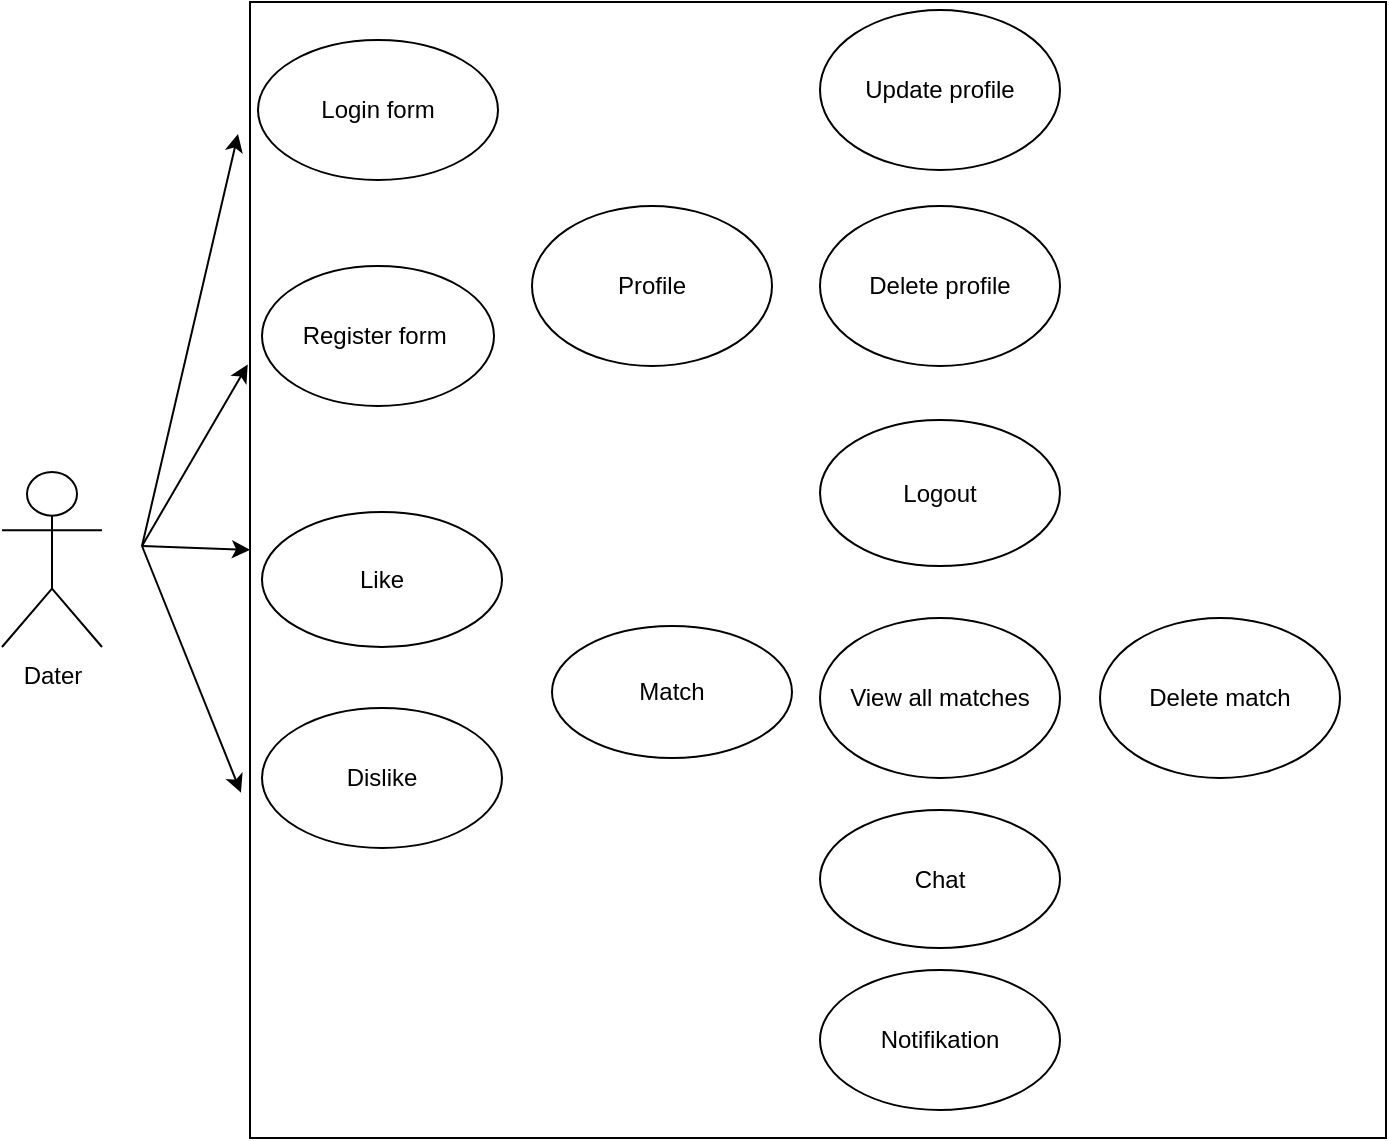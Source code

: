 <mxfile version="13.10.5" type="github">
  <diagram id="UirMYvW_ZUUZt_L3pnge" name="Page-1">
    <mxGraphModel dx="856" dy="683" grid="0" gridSize="10" guides="1" tooltips="1" connect="1" arrows="1" fold="1" page="0" pageScale="1" pageWidth="827" pageHeight="1169" math="0" shadow="0">
      <root>
        <mxCell id="0" />
        <mxCell id="1" parent="0" />
        <mxCell id="O0WsHOWS9YiPoHXF9GT2-6" value="Dater" style="shape=umlActor;verticalLabelPosition=bottom;verticalAlign=top;html=1;outlineConnect=0;" vertex="1" parent="1">
          <mxGeometry x="10" y="243" width="50" height="87.5" as="geometry" />
        </mxCell>
        <mxCell id="O0WsHOWS9YiPoHXF9GT2-15" value="" style="whiteSpace=wrap;html=1;aspect=fixed;" vertex="1" parent="1">
          <mxGeometry x="134" y="8" width="568" height="568" as="geometry" />
        </mxCell>
        <mxCell id="O0WsHOWS9YiPoHXF9GT2-9" value="Like" style="ellipse;whiteSpace=wrap;html=1;" vertex="1" parent="1">
          <mxGeometry x="140" y="263" width="120" height="67.5" as="geometry" />
        </mxCell>
        <mxCell id="O0WsHOWS9YiPoHXF9GT2-10" value="Dislike" style="ellipse;whiteSpace=wrap;html=1;" vertex="1" parent="1">
          <mxGeometry x="140" y="361" width="120" height="70" as="geometry" />
        </mxCell>
        <mxCell id="O0WsHOWS9YiPoHXF9GT2-1" value="Register form&amp;nbsp;" style="ellipse;whiteSpace=wrap;html=1;" vertex="1" parent="1">
          <mxGeometry x="140" y="140" width="116" height="70" as="geometry" />
        </mxCell>
        <mxCell id="O0WsHOWS9YiPoHXF9GT2-7" value="Login form" style="ellipse;whiteSpace=wrap;html=1;" vertex="1" parent="1">
          <mxGeometry x="138" y="27" width="120" height="70" as="geometry" />
        </mxCell>
        <mxCell id="O0WsHOWS9YiPoHXF9GT2-8" value="Match" style="ellipse;whiteSpace=wrap;html=1;" vertex="1" parent="1">
          <mxGeometry x="285" y="320" width="120" height="66" as="geometry" />
        </mxCell>
        <mxCell id="O0WsHOWS9YiPoHXF9GT2-13" value="Notifikation" style="ellipse;whiteSpace=wrap;html=1;" vertex="1" parent="1">
          <mxGeometry x="419" y="492" width="120" height="70" as="geometry" />
        </mxCell>
        <mxCell id="O0WsHOWS9YiPoHXF9GT2-11" value="Delete match" style="ellipse;whiteSpace=wrap;html=1;" vertex="1" parent="1">
          <mxGeometry x="559" y="316" width="120" height="80" as="geometry" />
        </mxCell>
        <mxCell id="O0WsHOWS9YiPoHXF9GT2-12" value="View all matches" style="ellipse;whiteSpace=wrap;html=1;" vertex="1" parent="1">
          <mxGeometry x="419" y="316" width="120" height="80" as="geometry" />
        </mxCell>
        <mxCell id="O0WsHOWS9YiPoHXF9GT2-16" value="Chat" style="ellipse;whiteSpace=wrap;html=1;" vertex="1" parent="1">
          <mxGeometry x="419" y="412" width="120" height="69" as="geometry" />
        </mxCell>
        <mxCell id="O0WsHOWS9YiPoHXF9GT2-21" value="" style="endArrow=classic;html=1;" edge="1" parent="1">
          <mxGeometry width="50" height="50" relative="1" as="geometry">
            <mxPoint x="80" y="280" as="sourcePoint" />
            <mxPoint x="128" y="74" as="targetPoint" />
          </mxGeometry>
        </mxCell>
        <mxCell id="O0WsHOWS9YiPoHXF9GT2-22" value="" style="endArrow=classic;html=1;entryX=-0.002;entryY=0.319;entryDx=0;entryDy=0;entryPerimeter=0;" edge="1" parent="1" target="O0WsHOWS9YiPoHXF9GT2-15">
          <mxGeometry width="50" height="50" relative="1" as="geometry">
            <mxPoint x="80" y="280" as="sourcePoint" />
            <mxPoint x="130" y="230" as="targetPoint" />
          </mxGeometry>
        </mxCell>
        <mxCell id="O0WsHOWS9YiPoHXF9GT2-24" value="" style="endArrow=classic;html=1;" edge="1" parent="1" target="O0WsHOWS9YiPoHXF9GT2-15">
          <mxGeometry width="50" height="50" relative="1" as="geometry">
            <mxPoint x="80" y="280" as="sourcePoint" />
            <mxPoint x="130" y="230" as="targetPoint" />
          </mxGeometry>
        </mxCell>
        <mxCell id="O0WsHOWS9YiPoHXF9GT2-25" value="" style="endArrow=classic;html=1;entryX=-0.008;entryY=0.696;entryDx=0;entryDy=0;entryPerimeter=0;" edge="1" parent="1" target="O0WsHOWS9YiPoHXF9GT2-15">
          <mxGeometry width="50" height="50" relative="1" as="geometry">
            <mxPoint x="80" y="280" as="sourcePoint" />
            <mxPoint x="130" y="232.5" as="targetPoint" />
          </mxGeometry>
        </mxCell>
        <mxCell id="O0WsHOWS9YiPoHXF9GT2-27" value="Profile" style="ellipse;whiteSpace=wrap;html=1;" vertex="1" parent="1">
          <mxGeometry x="275" y="110" width="120" height="80" as="geometry" />
        </mxCell>
        <mxCell id="O0WsHOWS9YiPoHXF9GT2-28" value="Update profile" style="ellipse;whiteSpace=wrap;html=1;" vertex="1" parent="1">
          <mxGeometry x="419" y="12" width="120" height="80" as="geometry" />
        </mxCell>
        <mxCell id="O0WsHOWS9YiPoHXF9GT2-29" value="Delete profile" style="ellipse;whiteSpace=wrap;html=1;" vertex="1" parent="1">
          <mxGeometry x="419" y="110" width="120" height="80" as="geometry" />
        </mxCell>
        <mxCell id="O0WsHOWS9YiPoHXF9GT2-31" value="Logout" style="ellipse;whiteSpace=wrap;html=1;" vertex="1" parent="1">
          <mxGeometry x="419" y="217" width="120" height="73" as="geometry" />
        </mxCell>
      </root>
    </mxGraphModel>
  </diagram>
</mxfile>
